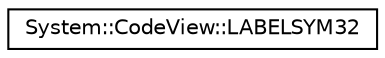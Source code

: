 digraph G
{
  edge [fontname="Helvetica",fontsize="10",labelfontname="Helvetica",labelfontsize="10"];
  node [fontname="Helvetica",fontsize="10",shape=record];
  rankdir="LR";
  Node1 [label="System::CodeView::LABELSYM32",height=0.2,width=0.4,color="black", fillcolor="white", style="filled",URL="$struct_system_1_1_code_view_1_1_l_a_b_e_l_s_y_m32.html"];
}
